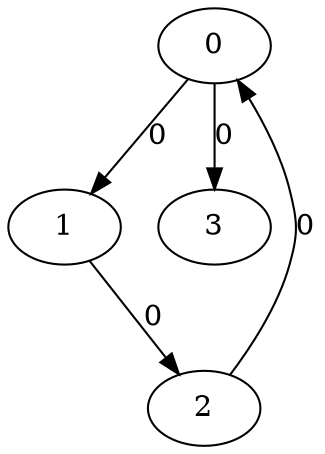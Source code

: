 // Source:1 Canonical: -1 0 0 -1 -1 -1 -1 0 -1 -1 -1 -1 0 -1 -1 -1
digraph HRA_from_1_graph_000 {
  0 -> 1 [label="0"];
  1 -> 2 [label="0"];
  2 -> 0 [label="0"];
  0 -> 3 [label="0"];
}

// Source:1 Canonical: -1 0 0 -1 0 -1 -1 -1 -1 -1 -1 0 0 -1 -1 -1
digraph HRA_from_1_graph_001 {
  0 -> 1 [label="0"];
  1 -> 2 [label="0"];
  2 -> 0 [label="0"];
  0 -> 3 [label="0"];
  3 -> 0 [label="0"];
}

// Source:1 Canonical: -1 0 0 -1 -1 -1 -1 0 -1 -1 -1 -1 0 -1 -1 -1
digraph HRA_from_1_graph_002 {
  0 -> 1 [label="0"];
  1 -> 2 [label="0"];
  2 -> 0 [label="0"];
  1 -> 3 [label="0"];
}

// Source:1 Canonical: -1 0 0 -1 -1 -1 0 0 -1 -1 -1 -1 0 -1 -1 -1
digraph HRA_from_1_graph_003 {
  0 -> 1 [label="0"];
  1 -> 2 [label="0"];
  2 -> 0 [label="0"];
  0 -> 3 [label="0"];
  1 -> 3 [label="0"];
}

// Source:1 Canonical: -1 0 0 -1 -1 -1 -1 0 -1 -1 -1 0 0 -1 -1 -1
digraph HRA_from_1_graph_004 {
  0 -> 1 [label="0"];
  1 -> 2 [label="0"];
  2 -> 0 [label="0"];
  3 -> 0 [label="0"];
  1 -> 3 [label="0"];
}

// Source:1 Canonical: -1 0 0 -1 0 -1 -1 -1 -1 0 -1 0 0 -1 -1 -1
digraph HRA_from_1_graph_005 {
  0 -> 1 [label="0"];
  1 -> 2 [label="0"];
  2 -> 0 [label="0"];
  0 -> 3 [label="0"];
  3 -> 0 [label="0"];
  1 -> 3 [label="0"];
}

// Source:1 Canonical: -1 0 0 -1 -1 -1 0 -1 -1 -1 -1 0 0 -1 -1 -1
digraph HRA_from_1_graph_006 {
  0 -> 1 [label="0"];
  1 -> 2 [label="0"];
  2 -> 0 [label="0"];
  0 -> 3 [label="0"];
  3 -> 1 [label="0"];
}

// Source:1 Canonical: -1 0 0 -1 0 -1 0 -1 -1 -1 -1 0 0 -1 -1 -1
digraph HRA_from_1_graph_007 {
  0 -> 1 [label="0"];
  1 -> 2 [label="0"];
  2 -> 0 [label="0"];
  0 -> 3 [label="0"];
  3 -> 0 [label="0"];
  3 -> 1 [label="0"];
}

// Source:1 Canonical: -1 0 0 -1 0 -1 -1 -1 -1 -1 -1 0 0 -1 -1 -1
digraph HRA_from_1_graph_008 {
  0 -> 1 [label="0"];
  1 -> 2 [label="0"];
  2 -> 0 [label="0"];
  1 -> 3 [label="0"];
  3 -> 1 [label="0"];
}

// Source:1 Canonical: -1 0 0 -1 0 -1 -1 -1 -1 -1 -1 0 0 0 -1 -1
digraph HRA_from_1_graph_009 {
  0 -> 1 [label="0"];
  1 -> 2 [label="0"];
  2 -> 0 [label="0"];
  0 -> 3 [label="0"];
  1 -> 3 [label="0"];
  3 -> 1 [label="0"];
}

// Source:1 Canonical: -1 0 0 -1 0 -1 -1 0 -1 0 -1 -1 -1 -1 0 -1
digraph HRA_from_1_graph_010 {
  0 -> 1 [label="0"];
  1 -> 2 [label="0"];
  2 -> 0 [label="0"];
  3 -> 0 [label="0"];
  1 -> 3 [label="0"];
  3 -> 1 [label="0"];
}

// Source:1 Canonical: -1 0 0 -1 0 -1 0 -1 0 -1 -1 0 -1 0 -1 -1
digraph HRA_from_1_graph_011 {
  0 -> 1 [label="0"];
  1 -> 2 [label="0"];
  2 -> 0 [label="0"];
  0 -> 3 [label="0"];
  3 -> 0 [label="0"];
  1 -> 3 [label="0"];
  3 -> 1 [label="0"];
}

// Source:1 Canonical: -1 0 0 -1 -1 -1 -1 0 -1 -1 -1 -1 0 -1 -1 -1
digraph HRA_from_1_graph_012 {
  0 -> 1 [label="0"];
  1 -> 2 [label="0"];
  2 -> 0 [label="0"];
  2 -> 3 [label="0"];
}

// Source:1 Canonical: -1 0 0 -1 -1 -1 0 0 -1 -1 -1 -1 0 -1 -1 -1
digraph HRA_from_1_graph_013 {
  0 -> 1 [label="0"];
  1 -> 2 [label="0"];
  2 -> 0 [label="0"];
  0 -> 3 [label="0"];
  2 -> 3 [label="0"];
}

// Source:1 Canonical: -1 0 0 -1 -1 -1 0 -1 -1 -1 -1 0 0 -1 -1 -1
digraph HRA_from_1_graph_014 {
  0 -> 1 [label="0"];
  1 -> 2 [label="0"];
  2 -> 0 [label="0"];
  3 -> 0 [label="0"];
  2 -> 3 [label="0"];
}

// Source:1 Canonical: -1 0 0 -1 0 -1 -1 -1 -1 -1 -1 0 0 0 -1 -1
digraph HRA_from_1_graph_015 {
  0 -> 1 [label="0"];
  1 -> 2 [label="0"];
  2 -> 0 [label="0"];
  0 -> 3 [label="0"];
  3 -> 0 [label="0"];
  2 -> 3 [label="0"];
}

// Source:1 Canonical: -1 0 0 -1 -1 -1 0 0 -1 -1 -1 -1 0 -1 -1 -1
digraph HRA_from_1_graph_016 {
  0 -> 1 [label="0"];
  1 -> 2 [label="0"];
  2 -> 0 [label="0"];
  1 -> 3 [label="0"];
  2 -> 3 [label="0"];
}

// Source:1 Canonical: -1 0 0 -1 -1 -1 0 0 -1 -1 -1 -1 0 -1 0 -1
digraph HRA_from_1_graph_017 {
  0 -> 1 [label="0"];
  1 -> 2 [label="0"];
  2 -> 0 [label="0"];
  0 -> 3 [label="0"];
  1 -> 3 [label="0"];
  2 -> 3 [label="0"];
}

// Source:1 Canonical: -1 0 0 -1 -1 -1 0 0 -1 -1 -1 0 0 -1 -1 -1
digraph HRA_from_1_graph_018 {
  0 -> 1 [label="0"];
  1 -> 2 [label="0"];
  2 -> 0 [label="0"];
  3 -> 0 [label="0"];
  1 -> 3 [label="0"];
  2 -> 3 [label="0"];
}

// Source:1 Canonical: -1 0 0 -1 0 -1 -1 -1 -1 0 -1 0 0 0 -1 -1
digraph HRA_from_1_graph_019 {
  0 -> 1 [label="0"];
  1 -> 2 [label="0"];
  2 -> 0 [label="0"];
  0 -> 3 [label="0"];
  3 -> 0 [label="0"];
  1 -> 3 [label="0"];
  2 -> 3 [label="0"];
}

// Source:1 Canonical: -1 0 0 -1 -1 -1 -1 0 -1 -1 -1 0 0 -1 -1 -1
digraph HRA_from_1_graph_020 {
  0 -> 1 [label="0"];
  1 -> 2 [label="0"];
  2 -> 0 [label="0"];
  3 -> 1 [label="0"];
  2 -> 3 [label="0"];
}

// Source:1 Canonical: -1 0 0 -1 -1 -1 0 0 -1 -1 -1 0 0 -1 -1 -1
digraph HRA_from_1_graph_021 {
  0 -> 1 [label="0"];
  1 -> 2 [label="0"];
  2 -> 0 [label="0"];
  0 -> 3 [label="0"];
  3 -> 1 [label="0"];
  2 -> 3 [label="0"];
}

// Source:1 Canonical: -1 0 0 -1 -1 -1 0 0 -1 -1 -1 0 0 -1 -1 -1
digraph HRA_from_1_graph_022 {
  0 -> 1 [label="0"];
  1 -> 2 [label="0"];
  2 -> 0 [label="0"];
  3 -> 0 [label="0"];
  3 -> 1 [label="0"];
  2 -> 3 [label="0"];
}

// Source:1 Canonical: -1 0 0 -1 0 -1 0 -1 -1 -1 -1 0 0 0 -1 -1
digraph HRA_from_1_graph_023 {
  0 -> 1 [label="0"];
  1 -> 2 [label="0"];
  2 -> 0 [label="0"];
  0 -> 3 [label="0"];
  3 -> 0 [label="0"];
  3 -> 1 [label="0"];
  2 -> 3 [label="0"];
}

// Source:1 Canonical: -1 0 0 -1 0 -1 -1 -1 -1 0 -1 0 0 -1 -1 -1
digraph HRA_from_1_graph_024 {
  0 -> 1 [label="0"];
  1 -> 2 [label="0"];
  2 -> 0 [label="0"];
  1 -> 3 [label="0"];
  3 -> 1 [label="0"];
  2 -> 3 [label="0"];
}

// Source:1 Canonical: -1 0 0 -1 0 -1 -1 -1 -1 0 -1 0 0 0 -1 -1
digraph HRA_from_1_graph_025 {
  0 -> 1 [label="0"];
  1 -> 2 [label="0"];
  2 -> 0 [label="0"];
  0 -> 3 [label="0"];
  1 -> 3 [label="0"];
  3 -> 1 [label="0"];
  2 -> 3 [label="0"];
}

// Source:1 Canonical: -1 0 0 -1 0 -1 -1 0 -1 0 -1 0 0 -1 -1 -1
digraph HRA_from_1_graph_026 {
  0 -> 1 [label="0"];
  1 -> 2 [label="0"];
  2 -> 0 [label="0"];
  3 -> 0 [label="0"];
  1 -> 3 [label="0"];
  3 -> 1 [label="0"];
  2 -> 3 [label="0"];
}

// Source:1 Canonical: -1 0 0 -1 0 -1 0 -1 0 -1 -1 0 0 0 -1 -1
digraph HRA_from_1_graph_027 {
  0 -> 1 [label="0"];
  1 -> 2 [label="0"];
  2 -> 0 [label="0"];
  0 -> 3 [label="0"];
  3 -> 0 [label="0"];
  1 -> 3 [label="0"];
  3 -> 1 [label="0"];
  2 -> 3 [label="0"];
}

// Source:1 Canonical: -1 0 0 -1 -1 -1 -1 0 -1 -1 -1 0 0 -1 -1 -1
digraph HRA_from_1_graph_028 {
  0 -> 1 [label="0"];
  1 -> 2 [label="0"];
  2 -> 0 [label="0"];
  0 -> 3 [label="0"];
  3 -> 2 [label="0"];
}

// Source:1 Canonical: -1 0 0 -1 0 -1 -1 0 -1 0 -1 -1 -1 -1 0 -1
digraph HRA_from_1_graph_029 {
  0 -> 1 [label="0"];
  1 -> 2 [label="0"];
  2 -> 0 [label="0"];
  0 -> 3 [label="0"];
  3 -> 0 [label="0"];
  3 -> 2 [label="0"];
}

// Source:1 Canonical: -1 0 0 -1 -1 -1 0 -1 -1 -1 -1 0 0 -1 -1 -1
digraph HRA_from_1_graph_030 {
  0 -> 1 [label="0"];
  1 -> 2 [label="0"];
  2 -> 0 [label="0"];
  1 -> 3 [label="0"];
  3 -> 2 [label="0"];
}

// Source:1 Canonical: -1 0 0 -1 -1 -1 0 0 -1 -1 -1 0 0 -1 -1 -1
digraph HRA_from_1_graph_031 {
  0 -> 1 [label="0"];
  1 -> 2 [label="0"];
  2 -> 0 [label="0"];
  0 -> 3 [label="0"];
  1 -> 3 [label="0"];
  3 -> 2 [label="0"];
}

// Source:1 Canonical: -1 0 0 -1 -1 -1 0 0 -1 -1 -1 0 0 -1 -1 -1
digraph HRA_from_1_graph_032 {
  0 -> 1 [label="0"];
  1 -> 2 [label="0"];
  2 -> 0 [label="0"];
  3 -> 0 [label="0"];
  1 -> 3 [label="0"];
  3 -> 2 [label="0"];
}

// Source:1 Canonical: -1 0 0 -1 0 -1 -1 0 -1 0 -1 0 0 -1 -1 -1
digraph HRA_from_1_graph_033 {
  0 -> 1 [label="0"];
  1 -> 2 [label="0"];
  2 -> 0 [label="0"];
  0 -> 3 [label="0"];
  3 -> 0 [label="0"];
  1 -> 3 [label="0"];
  3 -> 2 [label="0"];
}

// Source:1 Canonical: -1 0 0 -1 -1 -1 0 0 -1 -1 -1 0 0 -1 -1 -1
digraph HRA_from_1_graph_034 {
  0 -> 1 [label="0"];
  1 -> 2 [label="0"];
  2 -> 0 [label="0"];
  0 -> 3 [label="0"];
  3 -> 1 [label="0"];
  3 -> 2 [label="0"];
}

// Source:1 Canonical: -1 0 0 0 0 -1 0 -1 -1 -1 -1 0 -1 0 -1 -1
digraph HRA_from_1_graph_035 {
  0 -> 1 [label="0"];
  1 -> 2 [label="0"];
  2 -> 0 [label="0"];
  0 -> 3 [label="0"];
  3 -> 0 [label="0"];
  3 -> 1 [label="0"];
  3 -> 2 [label="0"];
}

// Source:1 Canonical: -1 0 0 -1 0 -1 0 -1 -1 -1 -1 0 0 -1 -1 -1
digraph HRA_from_1_graph_036 {
  0 -> 1 [label="0"];
  1 -> 2 [label="0"];
  2 -> 0 [label="0"];
  1 -> 3 [label="0"];
  3 -> 1 [label="0"];
  3 -> 2 [label="0"];
}

// Source:1 Canonical: -1 0 0 -1 0 -1 0 -1 -1 -1 -1 0 0 0 -1 -1
digraph HRA_from_1_graph_037 {
  0 -> 1 [label="0"];
  1 -> 2 [label="0"];
  2 -> 0 [label="0"];
  0 -> 3 [label="0"];
  1 -> 3 [label="0"];
  3 -> 1 [label="0"];
  3 -> 2 [label="0"];
}

// Source:1 Canonical: -1 0 0 0 0 -1 0 -1 -1 -1 -1 0 -1 0 -1 -1
digraph HRA_from_1_graph_038 {
  0 -> 1 [label="0"];
  1 -> 2 [label="0"];
  2 -> 0 [label="0"];
  3 -> 0 [label="0"];
  1 -> 3 [label="0"];
  3 -> 1 [label="0"];
  3 -> 2 [label="0"];
}

// Source:1 Canonical: -1 0 0 0 0 -1 0 -1 0 -1 -1 0 -1 0 -1 -1
digraph HRA_from_1_graph_039 {
  0 -> 1 [label="0"];
  1 -> 2 [label="0"];
  2 -> 0 [label="0"];
  0 -> 3 [label="0"];
  3 -> 0 [label="0"];
  1 -> 3 [label="0"];
  3 -> 1 [label="0"];
  3 -> 2 [label="0"];
}

// Source:1 Canonical: -1 0 0 -1 0 -1 -1 -1 -1 -1 -1 0 0 -1 -1 -1
digraph HRA_from_1_graph_040 {
  0 -> 1 [label="0"];
  1 -> 2 [label="0"];
  2 -> 0 [label="0"];
  2 -> 3 [label="0"];
  3 -> 2 [label="0"];
}

// Source:1 Canonical: -1 0 0 -1 0 -1 -1 -1 -1 0 -1 0 0 -1 -1 -1
digraph HRA_from_1_graph_041 {
  0 -> 1 [label="0"];
  1 -> 2 [label="0"];
  2 -> 0 [label="0"];
  0 -> 3 [label="0"];
  2 -> 3 [label="0"];
  3 -> 2 [label="0"];
}

// Source:1 Canonical: -1 0 0 -1 0 -1 0 -1 -1 -1 -1 0 0 -1 -1 -1
digraph HRA_from_1_graph_042 {
  0 -> 1 [label="0"];
  1 -> 2 [label="0"];
  2 -> 0 [label="0"];
  3 -> 0 [label="0"];
  2 -> 3 [label="0"];
  3 -> 2 [label="0"];
}

// Source:1 Canonical: -1 0 0 -1 0 -1 0 -1 0 -1 -1 0 -1 0 -1 -1
digraph HRA_from_1_graph_043 {
  0 -> 1 [label="0"];
  1 -> 2 [label="0"];
  2 -> 0 [label="0"];
  0 -> 3 [label="0"];
  3 -> 0 [label="0"];
  2 -> 3 [label="0"];
  3 -> 2 [label="0"];
}

// Source:1 Canonical: -1 0 0 -1 0 -1 -1 -1 -1 -1 -1 0 0 0 -1 -1
digraph HRA_from_1_graph_044 {
  0 -> 1 [label="0"];
  1 -> 2 [label="0"];
  2 -> 0 [label="0"];
  1 -> 3 [label="0"];
  2 -> 3 [label="0"];
  3 -> 2 [label="0"];
}

// Source:1 Canonical: -1 0 0 -1 0 -1 -1 -1 -1 0 -1 0 0 0 -1 -1
digraph HRA_from_1_graph_045 {
  0 -> 1 [label="0"];
  1 -> 2 [label="0"];
  2 -> 0 [label="0"];
  0 -> 3 [label="0"];
  1 -> 3 [label="0"];
  2 -> 3 [label="0"];
  3 -> 2 [label="0"];
}

// Source:1 Canonical: -1 0 0 -1 0 -1 0 -1 -1 -1 -1 0 0 0 -1 -1
digraph HRA_from_1_graph_046 {
  0 -> 1 [label="0"];
  1 -> 2 [label="0"];
  2 -> 0 [label="0"];
  3 -> 0 [label="0"];
  1 -> 3 [label="0"];
  2 -> 3 [label="0"];
  3 -> 2 [label="0"];
}

// Source:1 Canonical: -1 0 0 -1 0 -1 0 -1 0 -1 -1 0 0 0 -1 -1
digraph HRA_from_1_graph_047 {
  0 -> 1 [label="0"];
  1 -> 2 [label="0"];
  2 -> 0 [label="0"];
  0 -> 3 [label="0"];
  3 -> 0 [label="0"];
  1 -> 3 [label="0"];
  2 -> 3 [label="0"];
  3 -> 2 [label="0"];
}

// Source:1 Canonical: -1 0 0 -1 0 -1 -1 0 -1 0 -1 -1 -1 -1 0 -1
digraph HRA_from_1_graph_048 {
  0 -> 1 [label="0"];
  1 -> 2 [label="0"];
  2 -> 0 [label="0"];
  3 -> 1 [label="0"];
  2 -> 3 [label="0"];
  3 -> 2 [label="0"];
}

// Source:1 Canonical: -1 0 0 -1 0 -1 -1 0 -1 0 -1 0 0 -1 -1 -1
digraph HRA_from_1_graph_049 {
  0 -> 1 [label="0"];
  1 -> 2 [label="0"];
  2 -> 0 [label="0"];
  0 -> 3 [label="0"];
  3 -> 1 [label="0"];
  2 -> 3 [label="0"];
  3 -> 2 [label="0"];
}

// Source:1 Canonical: -1 0 0 0 0 -1 0 -1 -1 -1 -1 0 -1 0 -1 -1
digraph HRA_from_1_graph_050 {
  0 -> 1 [label="0"];
  1 -> 2 [label="0"];
  2 -> 0 [label="0"];
  3 -> 0 [label="0"];
  3 -> 1 [label="0"];
  2 -> 3 [label="0"];
  3 -> 2 [label="0"];
}

// Source:1 Canonical: -1 0 0 0 0 -1 0 -1 0 -1 -1 0 -1 0 -1 -1
digraph HRA_from_1_graph_051 {
  0 -> 1 [label="0"];
  1 -> 2 [label="0"];
  2 -> 0 [label="0"];
  0 -> 3 [label="0"];
  3 -> 0 [label="0"];
  3 -> 1 [label="0"];
  2 -> 3 [label="0"];
  3 -> 2 [label="0"];
}

// Source:1 Canonical: -1 0 0 -1 0 -1 0 -1 0 -1 -1 0 -1 0 -1 -1
digraph HRA_from_1_graph_052 {
  0 -> 1 [label="0"];
  1 -> 2 [label="0"];
  2 -> 0 [label="0"];
  1 -> 3 [label="0"];
  3 -> 1 [label="0"];
  2 -> 3 [label="0"];
  3 -> 2 [label="0"];
}

// Source:1 Canonical: -1 0 0 -1 0 -1 0 -1 0 -1 -1 0 0 0 -1 -1
digraph HRA_from_1_graph_053 {
  0 -> 1 [label="0"];
  1 -> 2 [label="0"];
  2 -> 0 [label="0"];
  0 -> 3 [label="0"];
  1 -> 3 [label="0"];
  3 -> 1 [label="0"];
  2 -> 3 [label="0"];
  3 -> 2 [label="0"];
}

// Source:1 Canonical: -1 0 0 0 0 -1 0 -1 0 -1 -1 0 -1 0 -1 -1
digraph HRA_from_1_graph_054 {
  0 -> 1 [label="0"];
  1 -> 2 [label="0"];
  2 -> 0 [label="0"];
  3 -> 0 [label="0"];
  1 -> 3 [label="0"];
  3 -> 1 [label="0"];
  2 -> 3 [label="0"];
  3 -> 2 [label="0"];
}

// Source:1 Canonical: -1 0 0 0 0 -1 0 -1 0 -1 -1 0 0 0 -1 -1
digraph HRA_from_1_graph_055 {
  0 -> 1 [label="0"];
  1 -> 2 [label="0"];
  2 -> 0 [label="0"];
  0 -> 3 [label="0"];
  3 -> 0 [label="0"];
  1 -> 3 [label="0"];
  3 -> 1 [label="0"];
  2 -> 3 [label="0"];
  3 -> 2 [label="0"];
}

